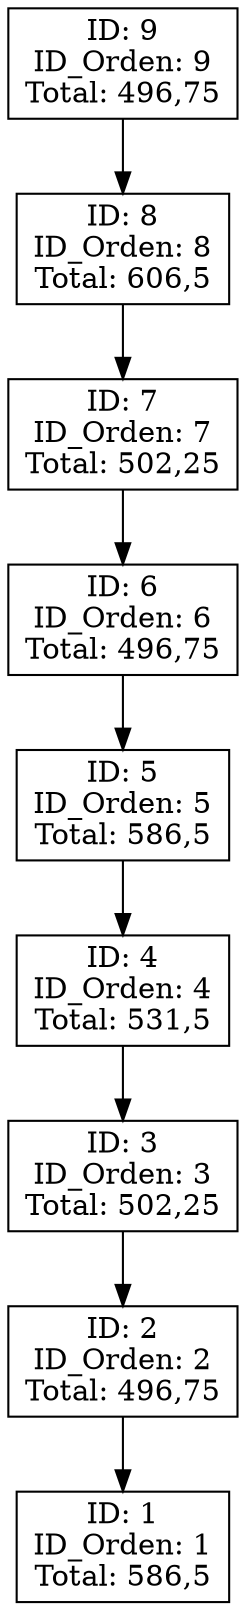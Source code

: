 digraph G {
node [shape=box];
rankdir=TB;
F9 [label="ID: 9\nID_Orden: 9\nTotal: 496,75"];
F8 [label="ID: 8\nID_Orden: 8\nTotal: 606,5"];
F9 -> F8;
F7 [label="ID: 7\nID_Orden: 7\nTotal: 502,25"];
F8 -> F7;
F6 [label="ID: 6\nID_Orden: 6\nTotal: 496,75"];
F7 -> F6;
F5 [label="ID: 5\nID_Orden: 5\nTotal: 586,5"];
F6 -> F5;
F4 [label="ID: 4\nID_Orden: 4\nTotal: 531,5"];
F5 -> F4;
F3 [label="ID: 3\nID_Orden: 3\nTotal: 502,25"];
F4 -> F3;
F2 [label="ID: 2\nID_Orden: 2\nTotal: 496,75"];
F3 -> F2;
F1 [label="ID: 1\nID_Orden: 1\nTotal: 586,5"];
F2 -> F1;
}